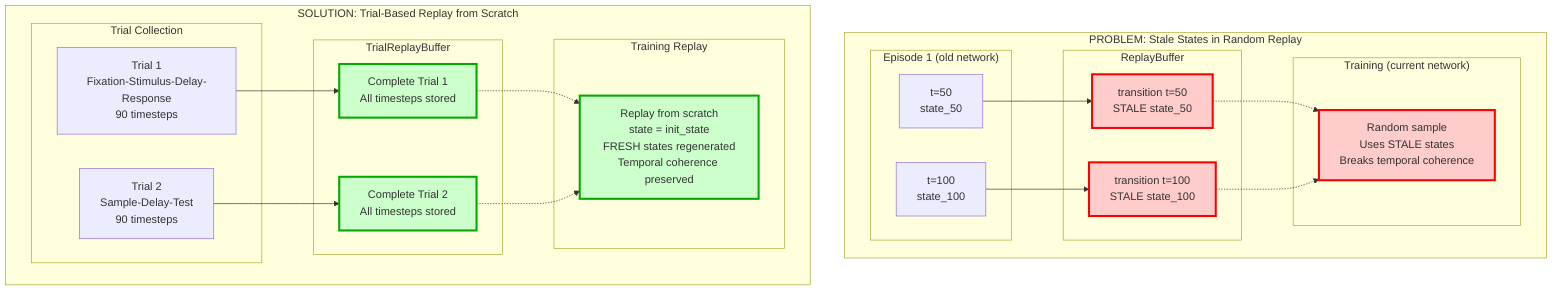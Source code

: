 graph TB
    subgraph Problem["PROBLEM: Stale States in Random Replay"]
        direction LR

        subgraph EP1["Episode 1 (old network)"]
            T1[t=50<br/>state_50]
            T2[t=100<br/>state_100]
        end

        subgraph Buffer1["ReplayBuffer"]
            B1[transition t=50<br/>STALE state_50]
            B2[transition t=100<br/>STALE state_100]
        end

        subgraph Training1["Training (current network)"]
            S1[Random sample<br/>Uses STALE states<br/>Breaks temporal coherence]
        end

        T1 --> B1
        T2 --> B2
        B1 -.-> S1
        B2 -.-> S1

        style B1 fill:#ffcccc,stroke:#ff0000,stroke-width:3px
        style B2 fill:#ffcccc,stroke:#ff0000,stroke-width:3px
        style S1 fill:#ffcccc,stroke:#ff0000,stroke-width:3px
    end

    subgraph Solution["SOLUTION: Trial-Based Replay from Scratch"]
        direction LR

        subgraph Trials["Trial Collection"]
            TR1[Trial 1<br/>Fixation-Stimulus-Delay-Response<br/>90 timesteps]
            TR2[Trial 2<br/>Sample-Delay-Test<br/>90 timesteps]
        end

        subgraph Buffer2["TrialReplayBuffer"]
            TB1[Complete Trial 1<br/>All timesteps stored]
            TB2[Complete Trial 2<br/>All timesteps stored]
        end

        subgraph Training2["Training Replay"]
            R1[Replay from scratch<br/>state = init_state<br/>FRESH states regenerated<br/>Temporal coherence preserved]
        end

        TR1 --> TB1
        TR2 --> TB2
        TB1 -.-> R1
        TB2 -.-> R1

        style TB1 fill:#ccffcc,stroke:#00aa00,stroke-width:3px
        style TB2 fill:#ccffcc,stroke:#00aa00,stroke-width:3px
        style R1 fill:#ccffcc,stroke:#00aa00,stroke-width:3px
    end